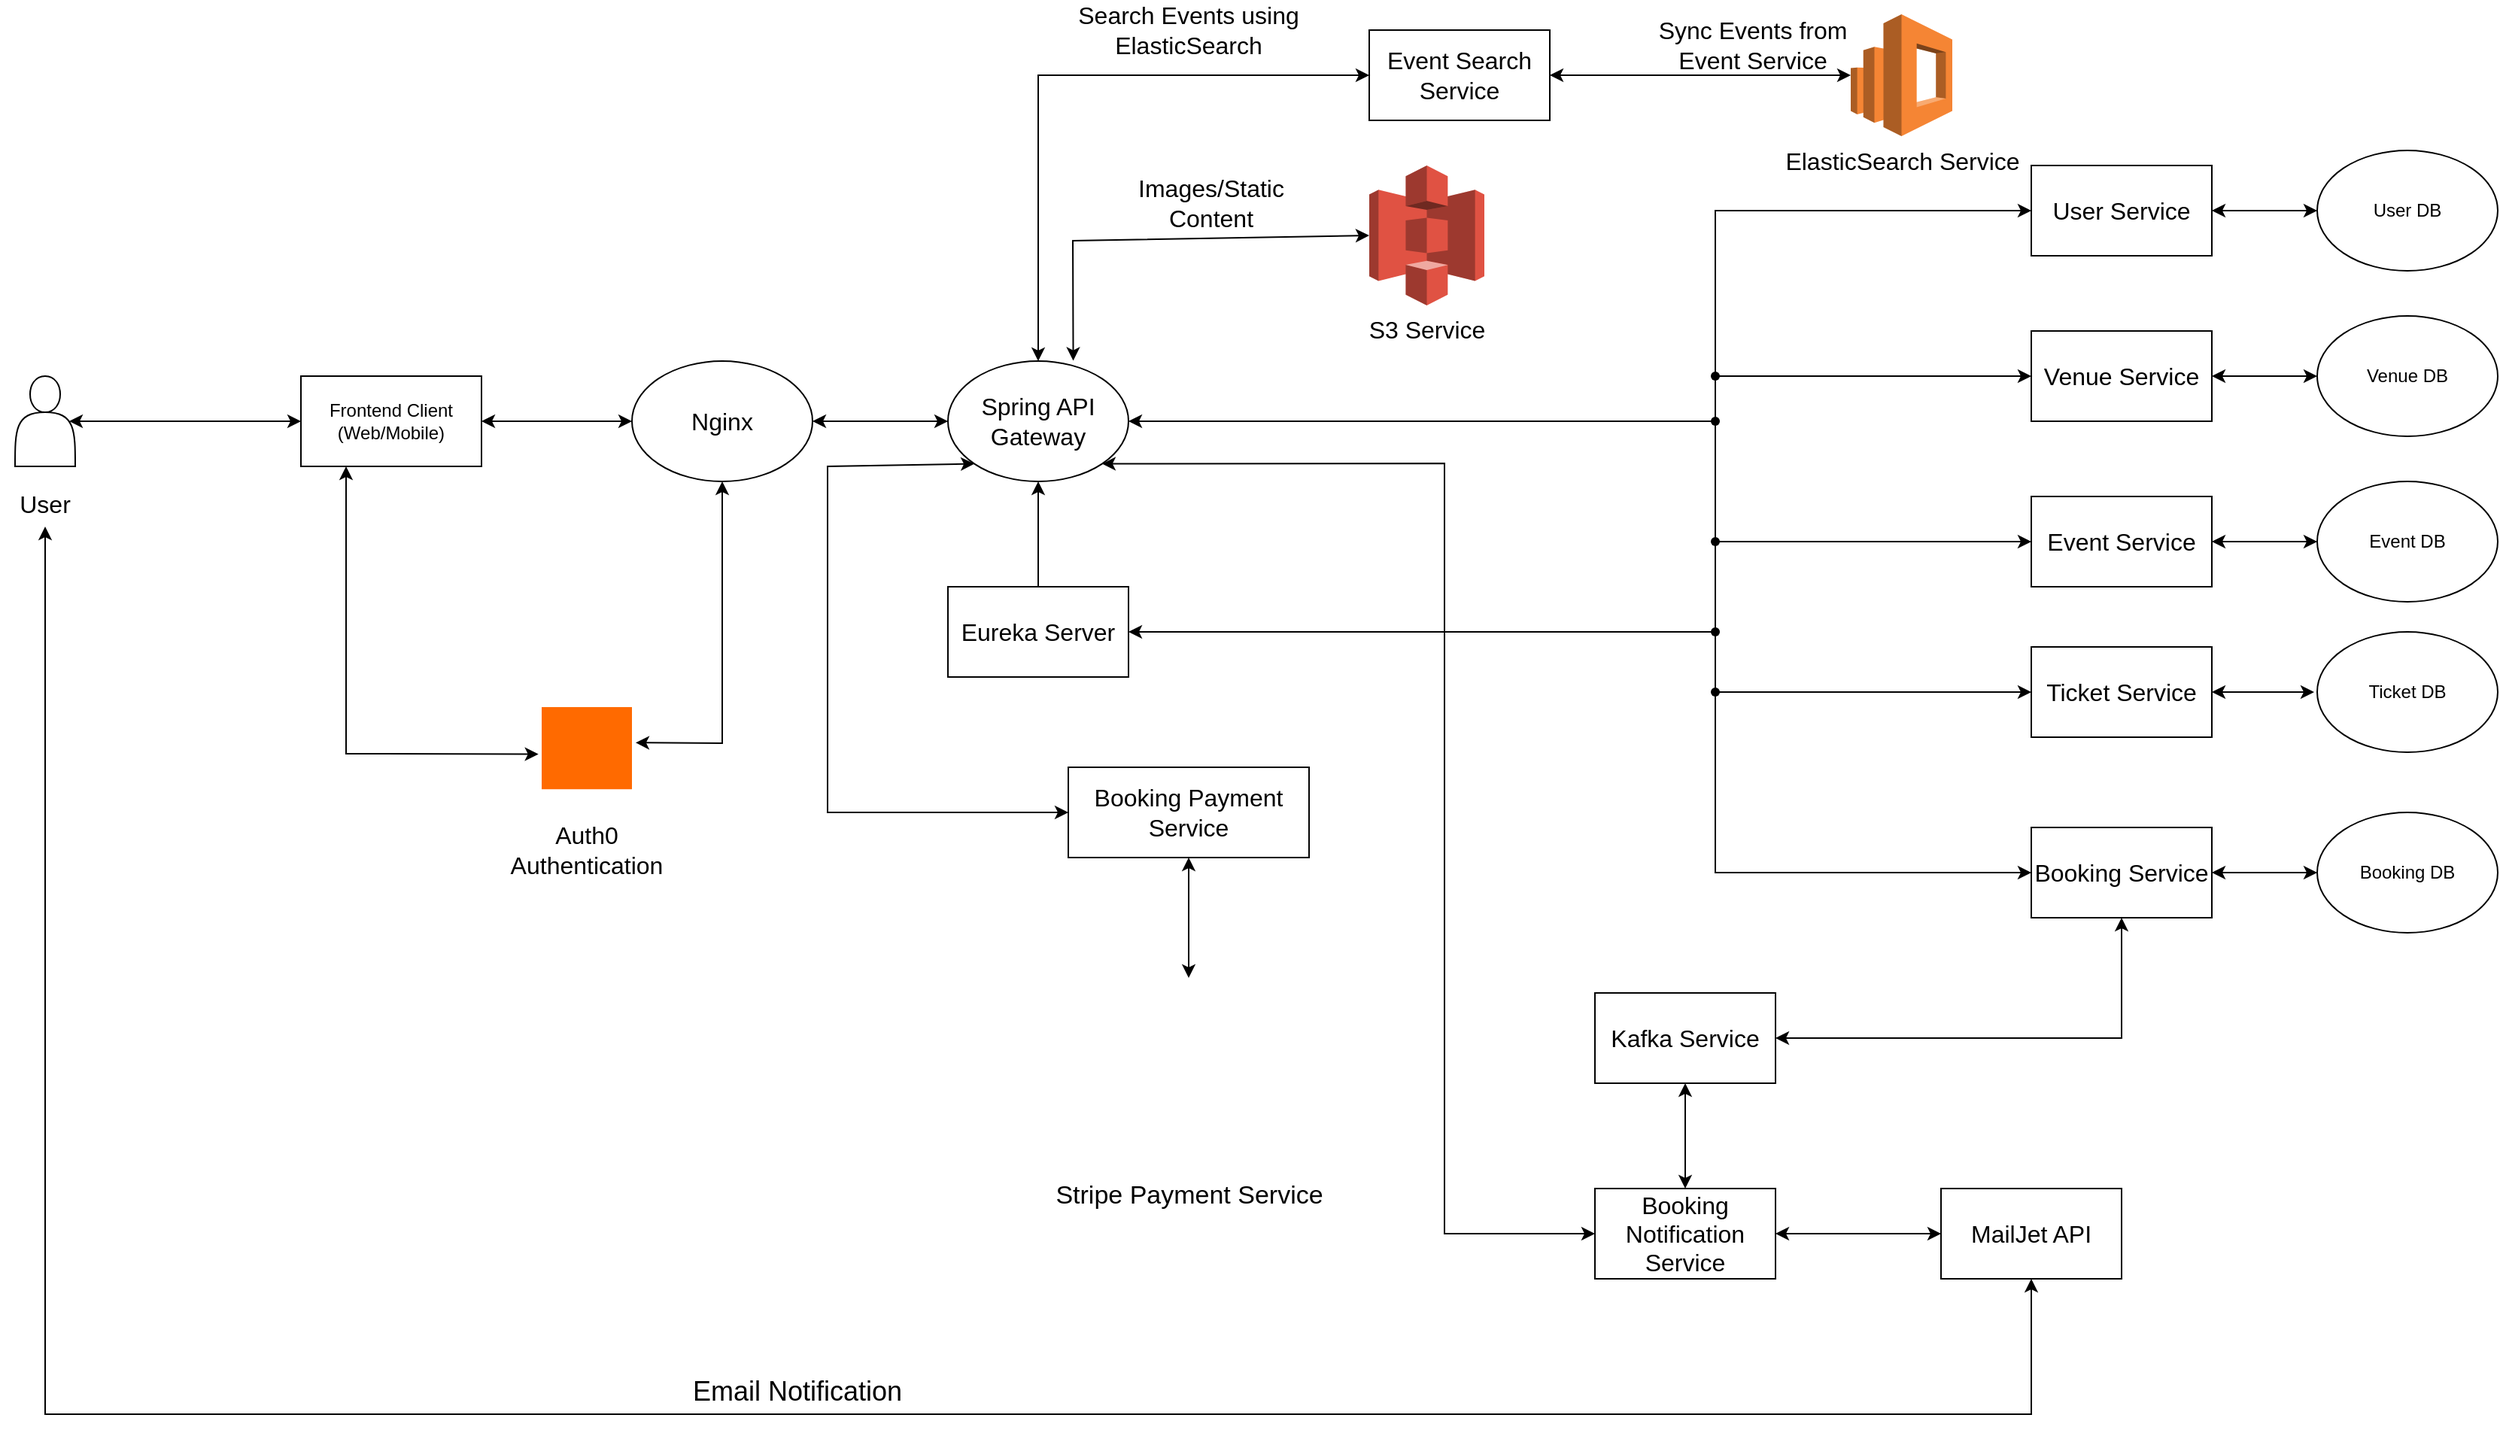 <mxfile version="24.8.8">
  <diagram name="Page-1" id="KArJhRylE1cP41VyREAP">
    <mxGraphModel dx="3056" dy="1191" grid="1" gridSize="10" guides="1" tooltips="1" connect="1" arrows="1" fold="1" page="1" pageScale="1" pageWidth="850" pageHeight="1100" background="#FFFFFF" math="0" shadow="0">
      <root>
        <mxCell id="0" />
        <mxCell id="1" parent="0" />
        <mxCell id="luTpEtdiU_FxP1UpXSpV-1" value="User Service" style="rounded=0;whiteSpace=wrap;html=1;fontSize=16;" parent="1" vertex="1">
          <mxGeometry x="550" y="130" width="120" height="60" as="geometry" />
        </mxCell>
        <mxCell id="luTpEtdiU_FxP1UpXSpV-2" value="Venue Service" style="rounded=0;whiteSpace=wrap;html=1;fontSize=16;" parent="1" vertex="1">
          <mxGeometry x="550" y="240" width="120" height="60" as="geometry" />
        </mxCell>
        <mxCell id="luTpEtdiU_FxP1UpXSpV-3" value="Event Service" style="rounded=0;whiteSpace=wrap;html=1;fontSize=16;" parent="1" vertex="1">
          <mxGeometry x="550" y="350" width="120" height="60" as="geometry" />
        </mxCell>
        <mxCell id="luTpEtdiU_FxP1UpXSpV-4" value="Ticket Service" style="rounded=0;whiteSpace=wrap;html=1;fontSize=16;" parent="1" vertex="1">
          <mxGeometry x="550" y="450" width="120" height="60" as="geometry" />
        </mxCell>
        <mxCell id="luTpEtdiU_FxP1UpXSpV-5" value="Booking Service" style="rounded=0;whiteSpace=wrap;html=1;fontSize=16;" parent="1" vertex="1">
          <mxGeometry x="550" y="570" width="120" height="60" as="geometry" />
        </mxCell>
        <mxCell id="luTpEtdiU_FxP1UpXSpV-6" value="" style="endArrow=classic;startArrow=classic;html=1;rounded=0;exitX=1;exitY=0.5;exitDx=0;exitDy=0;" parent="1" source="luTpEtdiU_FxP1UpXSpV-1" edge="1">
          <mxGeometry width="50" height="50" relative="1" as="geometry">
            <mxPoint x="670" y="170" as="sourcePoint" />
            <mxPoint x="740" y="160" as="targetPoint" />
          </mxGeometry>
        </mxCell>
        <mxCell id="luTpEtdiU_FxP1UpXSpV-8" value="User DB" style="ellipse;whiteSpace=wrap;html=1;" parent="1" vertex="1">
          <mxGeometry x="740" y="120" width="120" height="80" as="geometry" />
        </mxCell>
        <mxCell id="luTpEtdiU_FxP1UpXSpV-9" value="Venue DB" style="ellipse;whiteSpace=wrap;html=1;" parent="1" vertex="1">
          <mxGeometry x="740" y="230" width="120" height="80" as="geometry" />
        </mxCell>
        <mxCell id="luTpEtdiU_FxP1UpXSpV-10" value="Event DB" style="ellipse;whiteSpace=wrap;html=1;" parent="1" vertex="1">
          <mxGeometry x="740" y="340" width="120" height="80" as="geometry" />
        </mxCell>
        <mxCell id="luTpEtdiU_FxP1UpXSpV-11" value="Ticket DB" style="ellipse;whiteSpace=wrap;html=1;" parent="1" vertex="1">
          <mxGeometry x="740" y="440" width="120" height="80" as="geometry" />
        </mxCell>
        <mxCell id="luTpEtdiU_FxP1UpXSpV-12" value="" style="endArrow=classic;startArrow=classic;html=1;rounded=0;entryX=0;entryY=0.5;entryDx=0;entryDy=0;exitX=1;exitY=0.5;exitDx=0;exitDy=0;" parent="1" source="luTpEtdiU_FxP1UpXSpV-2" target="luTpEtdiU_FxP1UpXSpV-9" edge="1">
          <mxGeometry width="50" height="50" relative="1" as="geometry">
            <mxPoint x="670" y="280" as="sourcePoint" />
            <mxPoint x="720" y="230" as="targetPoint" />
          </mxGeometry>
        </mxCell>
        <mxCell id="luTpEtdiU_FxP1UpXSpV-13" value="" style="endArrow=classic;startArrow=classic;html=1;rounded=0;entryX=0;entryY=0.5;entryDx=0;entryDy=0;exitX=1;exitY=0.5;exitDx=0;exitDy=0;" parent="1" source="luTpEtdiU_FxP1UpXSpV-3" target="luTpEtdiU_FxP1UpXSpV-10" edge="1">
          <mxGeometry width="50" height="50" relative="1" as="geometry">
            <mxPoint x="680" y="420" as="sourcePoint" />
            <mxPoint x="730" y="370" as="targetPoint" />
          </mxGeometry>
        </mxCell>
        <mxCell id="luTpEtdiU_FxP1UpXSpV-14" value="" style="endArrow=classic;startArrow=classic;html=1;rounded=0;exitX=1;exitY=0.5;exitDx=0;exitDy=0;" parent="1" source="luTpEtdiU_FxP1UpXSpV-4" edge="1">
          <mxGeometry width="50" height="50" relative="1" as="geometry">
            <mxPoint x="690" y="480" as="sourcePoint" />
            <mxPoint x="738" y="480" as="targetPoint" />
          </mxGeometry>
        </mxCell>
        <mxCell id="luTpEtdiU_FxP1UpXSpV-15" value="" style="endArrow=classic;startArrow=classic;html=1;rounded=0;exitX=1;exitY=0.5;exitDx=0;exitDy=0;" parent="1" source="luTpEtdiU_FxP1UpXSpV-5" edge="1">
          <mxGeometry width="50" height="50" relative="1" as="geometry">
            <mxPoint x="700" y="610" as="sourcePoint" />
            <mxPoint x="740" y="600" as="targetPoint" />
          </mxGeometry>
        </mxCell>
        <mxCell id="luTpEtdiU_FxP1UpXSpV-16" value="Booking DB" style="ellipse;whiteSpace=wrap;html=1;" parent="1" vertex="1">
          <mxGeometry x="740" y="560" width="120" height="80" as="geometry" />
        </mxCell>
        <mxCell id="luTpEtdiU_FxP1UpXSpV-17" value="&lt;font style=&quot;font-size: 16px;&quot;&gt;Spring API Gateway&lt;/font&gt;" style="ellipse;whiteSpace=wrap;html=1;" parent="1" vertex="1">
          <mxGeometry x="-170" y="260" width="120" height="80" as="geometry" />
        </mxCell>
        <mxCell id="luTpEtdiU_FxP1UpXSpV-18" value="&lt;font style=&quot;font-size: 16px;&quot;&gt;Eureka Server&lt;br&gt;&lt;/font&gt;" style="rounded=0;whiteSpace=wrap;html=1;" parent="1" vertex="1">
          <mxGeometry x="-170" y="410" width="120" height="60" as="geometry" />
        </mxCell>
        <mxCell id="luTpEtdiU_FxP1UpXSpV-19" value="" style="endArrow=classic;startArrow=classic;html=1;rounded=0;exitX=1;exitY=0.5;exitDx=0;exitDy=0;entryX=0;entryY=0.5;entryDx=0;entryDy=0;" parent="1" source="luTpEtdiU_FxP1UpXSpV-17" target="luTpEtdiU_FxP1UpXSpV-1" edge="1">
          <mxGeometry width="50" height="50" relative="1" as="geometry">
            <mxPoint x="210" y="310" as="sourcePoint" />
            <mxPoint x="260" y="260" as="targetPoint" />
            <Array as="points">
              <mxPoint x="340" y="300" />
              <mxPoint x="340" y="160" />
            </Array>
          </mxGeometry>
        </mxCell>
        <mxCell id="luTpEtdiU_FxP1UpXSpV-20" value="" style="endArrow=classic;html=1;rounded=0;entryX=0;entryY=0.5;entryDx=0;entryDy=0;" parent="1" target="luTpEtdiU_FxP1UpXSpV-2" edge="1">
          <mxGeometry width="50" height="50" relative="1" as="geometry">
            <mxPoint x="340" y="270" as="sourcePoint" />
            <mxPoint x="550" y="270" as="targetPoint" />
          </mxGeometry>
        </mxCell>
        <mxCell id="luTpEtdiU_FxP1UpXSpV-21" value="" style="endArrow=classic;html=1;rounded=0;entryX=0;entryY=0.5;entryDx=0;entryDy=0;" parent="1" source="luTpEtdiU_FxP1UpXSpV-45" target="luTpEtdiU_FxP1UpXSpV-3" edge="1">
          <mxGeometry width="50" height="50" relative="1" as="geometry">
            <mxPoint x="340" y="300" as="sourcePoint" />
            <mxPoint x="540" y="380" as="targetPoint" />
            <Array as="points">
              <mxPoint x="340" y="380" />
            </Array>
          </mxGeometry>
        </mxCell>
        <mxCell id="luTpEtdiU_FxP1UpXSpV-22" value="" style="endArrow=classic;html=1;rounded=0;entryX=0;entryY=0.5;entryDx=0;entryDy=0;" parent="1" target="luTpEtdiU_FxP1UpXSpV-4" edge="1">
          <mxGeometry width="50" height="50" relative="1" as="geometry">
            <mxPoint x="340" y="380" as="sourcePoint" />
            <mxPoint x="530" y="480" as="targetPoint" />
            <Array as="points">
              <mxPoint x="340" y="480" />
            </Array>
          </mxGeometry>
        </mxCell>
        <mxCell id="luTpEtdiU_FxP1UpXSpV-23" value="" style="endArrow=classic;html=1;rounded=0;entryX=0;entryY=0.5;entryDx=0;entryDy=0;" parent="1" source="luTpEtdiU_FxP1UpXSpV-43" target="luTpEtdiU_FxP1UpXSpV-5" edge="1">
          <mxGeometry width="50" height="50" relative="1" as="geometry">
            <mxPoint x="340" y="480" as="sourcePoint" />
            <mxPoint x="490" y="580" as="targetPoint" />
            <Array as="points">
              <mxPoint x="340" y="600" />
            </Array>
          </mxGeometry>
        </mxCell>
        <mxCell id="luTpEtdiU_FxP1UpXSpV-24" value="" style="endArrow=classic;html=1;rounded=0;entryX=0.5;entryY=1;entryDx=0;entryDy=0;exitX=0.5;exitY=0;exitDx=0;exitDy=0;" parent="1" source="luTpEtdiU_FxP1UpXSpV-18" target="luTpEtdiU_FxP1UpXSpV-17" edge="1">
          <mxGeometry width="50" height="50" relative="1" as="geometry">
            <mxPoint x="120" y="430" as="sourcePoint" />
            <mxPoint x="170" y="380" as="targetPoint" />
          </mxGeometry>
        </mxCell>
        <mxCell id="luTpEtdiU_FxP1UpXSpV-25" value="" style="endArrow=classic;html=1;rounded=0;entryX=1;entryY=0.5;entryDx=0;entryDy=0;" parent="1" source="luTpEtdiU_FxP1UpXSpV-42" target="luTpEtdiU_FxP1UpXSpV-18" edge="1">
          <mxGeometry width="50" height="50" relative="1" as="geometry">
            <mxPoint x="340" y="440" as="sourcePoint" />
            <mxPoint x="270" y="520" as="targetPoint" />
          </mxGeometry>
        </mxCell>
        <mxCell id="luTpEtdiU_FxP1UpXSpV-31" value="" style="endArrow=classic;startArrow=classic;html=1;rounded=0;exitX=0;exitY=0.5;exitDx=0;exitDy=0;entryX=1;entryY=0.5;entryDx=0;entryDy=0;" parent="1" source="-X6PFXhtNU5nMmFFd8Q9-1" target="luTpEtdiU_FxP1UpXSpV-32" edge="1">
          <mxGeometry width="50" height="50" relative="1" as="geometry">
            <mxPoint x="-120" y="260" as="sourcePoint" />
            <mxPoint x="-200" y="200" as="targetPoint" />
          </mxGeometry>
        </mxCell>
        <mxCell id="luTpEtdiU_FxP1UpXSpV-32" value="Frontend Client (Web/Mobile)" style="rounded=0;whiteSpace=wrap;html=1;" parent="1" vertex="1">
          <mxGeometry x="-600" y="270" width="120" height="60" as="geometry" />
        </mxCell>
        <mxCell id="luTpEtdiU_FxP1UpXSpV-33" value="&lt;font style=&quot;font-size: 16px;&quot;&gt;Event Search Service&lt;/font&gt;" style="rounded=0;whiteSpace=wrap;html=1;" parent="1" vertex="1">
          <mxGeometry x="110" y="40" width="120" height="60" as="geometry" />
        </mxCell>
        <mxCell id="luTpEtdiU_FxP1UpXSpV-34" value="&lt;font style=&quot;font-size: 16px;&quot;&gt;Booking Payment Service&lt;/font&gt;" style="rounded=0;whiteSpace=wrap;html=1;" parent="1" vertex="1">
          <mxGeometry x="-90" y="530" width="160" height="60" as="geometry" />
        </mxCell>
        <mxCell id="luTpEtdiU_FxP1UpXSpV-38" value="" style="endArrow=classic;startArrow=classic;html=1;rounded=0;entryX=0;entryY=0.5;entryDx=0;entryDy=0;exitX=0.5;exitY=0;exitDx=0;exitDy=0;" parent="1" source="luTpEtdiU_FxP1UpXSpV-17" target="luTpEtdiU_FxP1UpXSpV-33" edge="1">
          <mxGeometry width="50" height="50" relative="1" as="geometry">
            <mxPoint x="-50" y="280" as="sourcePoint" />
            <mxPoint y="230" as="targetPoint" />
            <Array as="points">
              <mxPoint x="-110" y="70" />
            </Array>
          </mxGeometry>
        </mxCell>
        <mxCell id="luTpEtdiU_FxP1UpXSpV-39" value="" style="endArrow=classic;startArrow=classic;html=1;rounded=0;exitX=0;exitY=1;exitDx=0;exitDy=0;" parent="1" source="luTpEtdiU_FxP1UpXSpV-17" target="luTpEtdiU_FxP1UpXSpV-34" edge="1">
          <mxGeometry width="50" height="50" relative="1" as="geometry">
            <mxPoint x="-70" y="580" as="sourcePoint" />
            <mxPoint x="-20" y="530" as="targetPoint" />
            <Array as="points">
              <mxPoint x="-250" y="330" />
              <mxPoint x="-250" y="560" />
            </Array>
          </mxGeometry>
        </mxCell>
        <mxCell id="luTpEtdiU_FxP1UpXSpV-40" value="" style="shape=waypoint;sketch=0;fillStyle=solid;size=6;pointerEvents=1;points=[];fillColor=none;resizable=0;rotatable=0;perimeter=centerPerimeter;snapToPoint=1;" parent="1" vertex="1">
          <mxGeometry x="330" y="260" width="20" height="20" as="geometry" />
        </mxCell>
        <mxCell id="luTpEtdiU_FxP1UpXSpV-41" value="" style="shape=waypoint;sketch=0;fillStyle=solid;size=6;pointerEvents=1;points=[];fillColor=none;resizable=0;rotatable=0;perimeter=centerPerimeter;snapToPoint=1;" parent="1" vertex="1">
          <mxGeometry x="330" y="370" width="20" height="20" as="geometry" />
        </mxCell>
        <mxCell id="luTpEtdiU_FxP1UpXSpV-42" value="" style="shape=waypoint;sketch=0;fillStyle=solid;size=6;pointerEvents=1;points=[];fillColor=none;resizable=0;rotatable=0;perimeter=centerPerimeter;snapToPoint=1;" parent="1" vertex="1">
          <mxGeometry x="330" y="430" width="20" height="20" as="geometry" />
        </mxCell>
        <mxCell id="luTpEtdiU_FxP1UpXSpV-43" value="" style="shape=waypoint;sketch=0;fillStyle=solid;size=6;pointerEvents=1;points=[];fillColor=none;resizable=0;rotatable=0;perimeter=centerPerimeter;snapToPoint=1;" parent="1" vertex="1">
          <mxGeometry x="330" y="470" width="20" height="20" as="geometry" />
        </mxCell>
        <mxCell id="luTpEtdiU_FxP1UpXSpV-44" value="" style="endArrow=classic;html=1;rounded=0;entryDx=0;entryDy=0;" parent="1" target="luTpEtdiU_FxP1UpXSpV-45" edge="1">
          <mxGeometry width="50" height="50" relative="1" as="geometry">
            <mxPoint x="340" y="300" as="sourcePoint" />
            <mxPoint x="550" y="380" as="targetPoint" />
            <Array as="points" />
          </mxGeometry>
        </mxCell>
        <mxCell id="luTpEtdiU_FxP1UpXSpV-45" value="" style="shape=waypoint;sketch=0;fillStyle=solid;size=6;pointerEvents=1;points=[];fillColor=none;resizable=0;rotatable=0;perimeter=centerPerimeter;snapToPoint=1;" parent="1" vertex="1">
          <mxGeometry x="330" y="290" width="20" height="20" as="geometry" />
        </mxCell>
        <mxCell id="-X6PFXhtNU5nMmFFd8Q9-2" value="" style="endArrow=classic;startArrow=classic;html=1;rounded=0;exitX=0;exitY=0.5;exitDx=0;exitDy=0;entryX=1;entryY=0.5;entryDx=0;entryDy=0;" parent="1" source="luTpEtdiU_FxP1UpXSpV-17" target="-X6PFXhtNU5nMmFFd8Q9-1" edge="1">
          <mxGeometry width="50" height="50" relative="1" as="geometry">
            <mxPoint x="-170" y="300" as="sourcePoint" />
            <mxPoint x="-523" y="298" as="targetPoint" />
          </mxGeometry>
        </mxCell>
        <mxCell id="-X6PFXhtNU5nMmFFd8Q9-1" value="&lt;font style=&quot;font-size: 16px;&quot;&gt;Nginx&lt;/font&gt;" style="ellipse;whiteSpace=wrap;html=1;" parent="1" vertex="1">
          <mxGeometry x="-380" y="260" width="120" height="80" as="geometry" />
        </mxCell>
        <mxCell id="-X6PFXhtNU5nMmFFd8Q9-3" value="&lt;div style=&quot;font-size: 13px;&quot;&gt;&lt;font style=&quot;font-size: 16px;&quot;&gt;ElasticSearch Service&lt;br&gt;&lt;/font&gt;&lt;/div&gt;" style="outlineConnect=0;dashed=0;verticalLabelPosition=bottom;verticalAlign=top;align=center;html=1;shape=mxgraph.aws3.elasticsearch_service;fillColor=#F58534;gradientColor=none;" parent="1" vertex="1">
          <mxGeometry x="430" y="29.5" width="67.5" height="81" as="geometry" />
        </mxCell>
        <mxCell id="-X6PFXhtNU5nMmFFd8Q9-7" value="" style="endArrow=classic;startArrow=classic;html=1;rounded=0;entryX=0.5;entryY=1;entryDx=0;entryDy=0;exitX=0.5;exitY=0;exitDx=0;exitDy=0;" parent="1" source="-X6PFXhtNU5nMmFFd8Q9-8" target="luTpEtdiU_FxP1UpXSpV-34" edge="1">
          <mxGeometry width="50" height="50" relative="1" as="geometry">
            <mxPoint x="70" y="670" as="sourcePoint" />
            <mxPoint x="90" y="610" as="targetPoint" />
          </mxGeometry>
        </mxCell>
        <mxCell id="-X6PFXhtNU5nMmFFd8Q9-8" value="&lt;font style=&quot;font-size: 17px;&quot;&gt;Stripe Payment Service&lt;/font&gt;" style="shape=image;html=1;verticalAlign=top;verticalLabelPosition=bottom;labelBackgroundColor=#ffffff;imageAspect=0;aspect=fixed;image=https://cdn0.iconfinder.com/data/icons/phosphor-fill-vol-4/256/stripe-logo-fill-128.png;direction=east;" parent="1" vertex="1">
          <mxGeometry x="-74" y="670" width="128" height="128" as="geometry" />
        </mxCell>
        <mxCell id="-X6PFXhtNU5nMmFFd8Q9-10" value="Kafka Service" style="rounded=0;whiteSpace=wrap;html=1;fontSize=16;" parent="1" vertex="1">
          <mxGeometry x="260" y="680" width="120" height="60" as="geometry" />
        </mxCell>
        <mxCell id="-X6PFXhtNU5nMmFFd8Q9-12" value="" style="endArrow=classic;startArrow=classic;html=1;rounded=0;entryX=0.5;entryY=1;entryDx=0;entryDy=0;exitX=1;exitY=0.5;exitDx=0;exitDy=0;" parent="1" source="-X6PFXhtNU5nMmFFd8Q9-10" target="luTpEtdiU_FxP1UpXSpV-5" edge="1">
          <mxGeometry width="50" height="50" relative="1" as="geometry">
            <mxPoint x="420" y="730" as="sourcePoint" />
            <mxPoint x="470" y="680" as="targetPoint" />
            <Array as="points">
              <mxPoint x="610" y="710" />
            </Array>
          </mxGeometry>
        </mxCell>
        <mxCell id="-X6PFXhtNU5nMmFFd8Q9-13" value="" style="endArrow=classic;startArrow=classic;html=1;rounded=0;entryX=0.5;entryY=1;entryDx=0;entryDy=0;exitX=0.5;exitY=0;exitDx=0;exitDy=0;" parent="1" source="-X6PFXhtNU5nMmFFd8Q9-14" target="-X6PFXhtNU5nMmFFd8Q9-10" edge="1">
          <mxGeometry width="50" height="50" relative="1" as="geometry">
            <mxPoint x="320" y="810" as="sourcePoint" />
            <mxPoint x="330" y="750" as="targetPoint" />
          </mxGeometry>
        </mxCell>
        <mxCell id="-X6PFXhtNU5nMmFFd8Q9-14" value="&lt;font style=&quot;font-size: 16px;&quot;&gt;Booking Notification Service&lt;/font&gt;" style="rounded=0;whiteSpace=wrap;html=1;" parent="1" vertex="1">
          <mxGeometry x="260" y="810" width="120" height="60" as="geometry" />
        </mxCell>
        <mxCell id="-X6PFXhtNU5nMmFFd8Q9-15" value="" style="endArrow=classic;startArrow=classic;html=1;rounded=0;entryX=0;entryY=0.5;entryDx=0;entryDy=0;exitX=1;exitY=1;exitDx=0;exitDy=0;" parent="1" source="luTpEtdiU_FxP1UpXSpV-17" target="-X6PFXhtNU5nMmFFd8Q9-14" edge="1">
          <mxGeometry width="50" height="50" relative="1" as="geometry">
            <mxPoint x="150" y="900" as="sourcePoint" />
            <mxPoint x="200" y="850" as="targetPoint" />
            <Array as="points">
              <mxPoint x="160" y="328" />
              <mxPoint x="160" y="840" />
            </Array>
          </mxGeometry>
        </mxCell>
        <mxCell id="-X6PFXhtNU5nMmFFd8Q9-16" value="&lt;div style=&quot;font-size: 16px;&quot;&gt;&lt;font style=&quot;font-size: 16px;&quot;&gt;MailJet API &lt;br&gt;&lt;/font&gt;&lt;/div&gt;" style="rounded=0;whiteSpace=wrap;html=1;" parent="1" vertex="1">
          <mxGeometry x="490" y="810" width="120" height="60" as="geometry" />
        </mxCell>
        <mxCell id="-X6PFXhtNU5nMmFFd8Q9-17" value="" style="endArrow=classic;startArrow=classic;html=1;rounded=0;entryX=0;entryY=0.5;entryDx=0;entryDy=0;exitX=1;exitY=0.5;exitDx=0;exitDy=0;" parent="1" source="-X6PFXhtNU5nMmFFd8Q9-14" target="-X6PFXhtNU5nMmFFd8Q9-16" edge="1">
          <mxGeometry width="50" height="50" relative="1" as="geometry">
            <mxPoint x="370" y="960" as="sourcePoint" />
            <mxPoint x="420" y="910" as="targetPoint" />
          </mxGeometry>
        </mxCell>
        <mxCell id="-X6PFXhtNU5nMmFFd8Q9-18" value="" style="endArrow=classic;startArrow=classic;html=1;rounded=0;entryX=0.5;entryY=1;entryDx=0;entryDy=0;exitX=0.5;exitY=1;exitDx=0;exitDy=0;" parent="1" source="-X6PFXhtNU5nMmFFd8Q9-24" target="-X6PFXhtNU5nMmFFd8Q9-16" edge="1">
          <mxGeometry width="50" height="50" relative="1" as="geometry">
            <mxPoint x="-660" y="480" as="sourcePoint" />
            <mxPoint x="540" y="910" as="targetPoint" />
            <Array as="points">
              <mxPoint x="-770" y="960" />
              <mxPoint x="550" y="960" />
            </Array>
          </mxGeometry>
        </mxCell>
        <mxCell id="-X6PFXhtNU5nMmFFd8Q9-19" value="" style="shape=actor;whiteSpace=wrap;html=1;" parent="1" vertex="1">
          <mxGeometry x="-790" y="270" width="40" height="60" as="geometry" />
        </mxCell>
        <mxCell id="-X6PFXhtNU5nMmFFd8Q9-20" value="Email Notification" style="text;html=1;align=center;verticalAlign=middle;whiteSpace=wrap;rounded=0;fontSize=18;" parent="1" vertex="1">
          <mxGeometry x="-360" y="930" width="180" height="30" as="geometry" />
        </mxCell>
        <mxCell id="-X6PFXhtNU5nMmFFd8Q9-23" value="" style="endArrow=classic;startArrow=classic;html=1;rounded=0;entryX=0;entryY=0.5;entryDx=0;entryDy=0;exitX=0.9;exitY=0.5;exitDx=0;exitDy=0;exitPerimeter=0;" parent="1" source="-X6PFXhtNU5nMmFFd8Q9-19" target="luTpEtdiU_FxP1UpXSpV-32" edge="1">
          <mxGeometry width="50" height="50" relative="1" as="geometry">
            <mxPoint x="-750" y="400" as="sourcePoint" />
            <mxPoint x="-700" y="350" as="targetPoint" />
          </mxGeometry>
        </mxCell>
        <mxCell id="-X6PFXhtNU5nMmFFd8Q9-24" value="&lt;font style=&quot;font-size: 16px;&quot;&gt;User&lt;/font&gt;" style="text;html=1;align=center;verticalAlign=middle;whiteSpace=wrap;rounded=0;" parent="1" vertex="1">
          <mxGeometry x="-800" y="340" width="60" height="30" as="geometry" />
        </mxCell>
        <mxCell id="-X6PFXhtNU5nMmFFd8Q9-27" value="" style="endArrow=classic;startArrow=classic;html=1;rounded=0;exitX=1;exitY=0.5;exitDx=0;exitDy=0;" parent="1" source="luTpEtdiU_FxP1UpXSpV-33" target="-X6PFXhtNU5nMmFFd8Q9-3" edge="1">
          <mxGeometry width="50" height="50" relative="1" as="geometry">
            <mxPoint x="80" y="110" as="sourcePoint" />
            <mxPoint x="130" y="60" as="targetPoint" />
          </mxGeometry>
        </mxCell>
        <mxCell id="-X6PFXhtNU5nMmFFd8Q9-28" value="&lt;font style=&quot;font-size: 16px;&quot;&gt;S3 Service&lt;/font&gt;" style="outlineConnect=0;dashed=0;verticalLabelPosition=bottom;verticalAlign=top;align=center;html=1;shape=mxgraph.aws3.s3;fillColor=#E05243;gradientColor=none;" parent="1" vertex="1">
          <mxGeometry x="110" y="130" width="76.5" height="93" as="geometry" />
        </mxCell>
        <mxCell id="-X6PFXhtNU5nMmFFd8Q9-29" value="" style="endArrow=classic;startArrow=classic;html=1;rounded=0;entryX=0;entryY=0.5;entryDx=0;entryDy=0;entryPerimeter=0;exitX=0.694;exitY=-0.003;exitDx=0;exitDy=0;exitPerimeter=0;" parent="1" source="luTpEtdiU_FxP1UpXSpV-17" target="-X6PFXhtNU5nMmFFd8Q9-28" edge="1">
          <mxGeometry width="50" height="50" relative="1" as="geometry">
            <mxPoint x="-80" y="250" as="sourcePoint" />
            <mxPoint x="-30" y="200" as="targetPoint" />
            <Array as="points">
              <mxPoint x="-87" y="180" />
            </Array>
          </mxGeometry>
        </mxCell>
        <mxCell id="-X6PFXhtNU5nMmFFd8Q9-30" value="Images/Static Content" style="text;html=1;align=center;verticalAlign=middle;whiteSpace=wrap;rounded=0;fontSize=16;" parent="1" vertex="1">
          <mxGeometry x="-60" y="140" width="130" height="30" as="geometry" />
        </mxCell>
        <mxCell id="-X6PFXhtNU5nMmFFd8Q9-32" value="Search Events using ElasticSearch" style="text;html=1;align=center;verticalAlign=middle;whiteSpace=wrap;rounded=0;fontSize=16;" parent="1" vertex="1">
          <mxGeometry x="-100" y="20" width="180" height="39.5" as="geometry" />
        </mxCell>
        <mxCell id="-X6PFXhtNU5nMmFFd8Q9-33" value="Sync Events from Event Service" style="text;html=1;align=center;verticalAlign=middle;whiteSpace=wrap;rounded=0;fontSize=16;" parent="1" vertex="1">
          <mxGeometry x="280" y="29.5" width="170" height="40" as="geometry" />
        </mxCell>
        <mxCell id="yc-tR4vMKUuyDK1-Fm78-1" value="" style="points=[];aspect=fixed;html=1;align=center;shadow=0;dashed=0;fillColor=#FF6A00;strokeColor=none;shape=mxgraph.alibaba_cloud.cloud_auth;" vertex="1" parent="1">
          <mxGeometry x="-440" y="490" width="60" height="54.6" as="geometry" />
        </mxCell>
        <mxCell id="yc-tR4vMKUuyDK1-Fm78-2" value="" style="endArrow=classic;startArrow=classic;html=1;rounded=0;entryX=0.25;entryY=1;entryDx=0;entryDy=0;exitX=-0.036;exitY=0.573;exitDx=0;exitDy=0;exitPerimeter=0;" edge="1" parent="1" source="yc-tR4vMKUuyDK1-Fm78-1" target="luTpEtdiU_FxP1UpXSpV-32">
          <mxGeometry width="50" height="50" relative="1" as="geometry">
            <mxPoint x="-570" y="510" as="sourcePoint" />
            <mxPoint x="-520" y="460" as="targetPoint" />
            <Array as="points">
              <mxPoint x="-570" y="521" />
              <mxPoint x="-570" y="355" />
            </Array>
          </mxGeometry>
        </mxCell>
        <mxCell id="yc-tR4vMKUuyDK1-Fm78-3" value="Auth0 Authentication" style="text;html=1;align=center;verticalAlign=middle;whiteSpace=wrap;rounded=0;fontSize=16;" vertex="1" parent="1">
          <mxGeometry x="-460" y="560" width="100" height="50" as="geometry" />
        </mxCell>
        <mxCell id="yc-tR4vMKUuyDK1-Fm78-4" value="" style="endArrow=classic;startArrow=classic;html=1;rounded=0;exitX=1.041;exitY=0.433;exitDx=0;exitDy=0;exitPerimeter=0;entryX=0.5;entryY=1;entryDx=0;entryDy=0;" edge="1" parent="1" source="yc-tR4vMKUuyDK1-Fm78-1" target="-X6PFXhtNU5nMmFFd8Q9-1">
          <mxGeometry width="50" height="50" relative="1" as="geometry">
            <mxPoint x="-370" y="500" as="sourcePoint" />
            <mxPoint x="-320" y="450" as="targetPoint" />
            <Array as="points">
              <mxPoint x="-320" y="514" />
            </Array>
          </mxGeometry>
        </mxCell>
      </root>
    </mxGraphModel>
  </diagram>
</mxfile>
